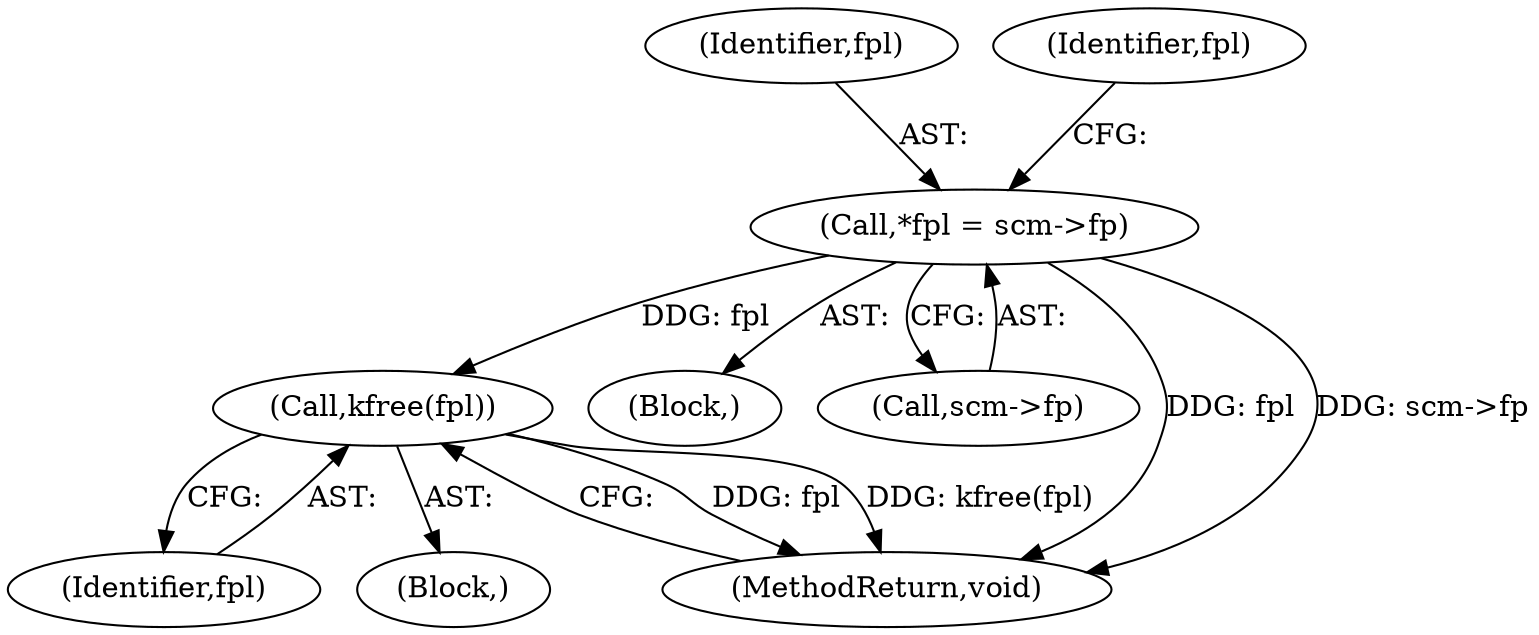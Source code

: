 digraph "0_linux_415e3d3e90ce9e18727e8843ae343eda5a58fad6@pointer" {
"1000104" [label="(Call,*fpl = scm->fp)"];
"1000141" [label="(Call,kfree(fpl))"];
"1000104" [label="(Call,*fpl = scm->fp)"];
"1000105" [label="(Identifier,fpl)"];
"1000102" [label="(Block,)"];
"1000111" [label="(Identifier,fpl)"];
"1000106" [label="(Call,scm->fp)"];
"1000143" [label="(MethodReturn,void)"];
"1000141" [label="(Call,kfree(fpl))"];
"1000142" [label="(Identifier,fpl)"];
"1000112" [label="(Block,)"];
"1000104" -> "1000102"  [label="AST: "];
"1000104" -> "1000106"  [label="CFG: "];
"1000105" -> "1000104"  [label="AST: "];
"1000106" -> "1000104"  [label="AST: "];
"1000111" -> "1000104"  [label="CFG: "];
"1000104" -> "1000143"  [label="DDG: fpl"];
"1000104" -> "1000143"  [label="DDG: scm->fp"];
"1000104" -> "1000141"  [label="DDG: fpl"];
"1000141" -> "1000112"  [label="AST: "];
"1000141" -> "1000142"  [label="CFG: "];
"1000142" -> "1000141"  [label="AST: "];
"1000143" -> "1000141"  [label="CFG: "];
"1000141" -> "1000143"  [label="DDG: fpl"];
"1000141" -> "1000143"  [label="DDG: kfree(fpl)"];
}
